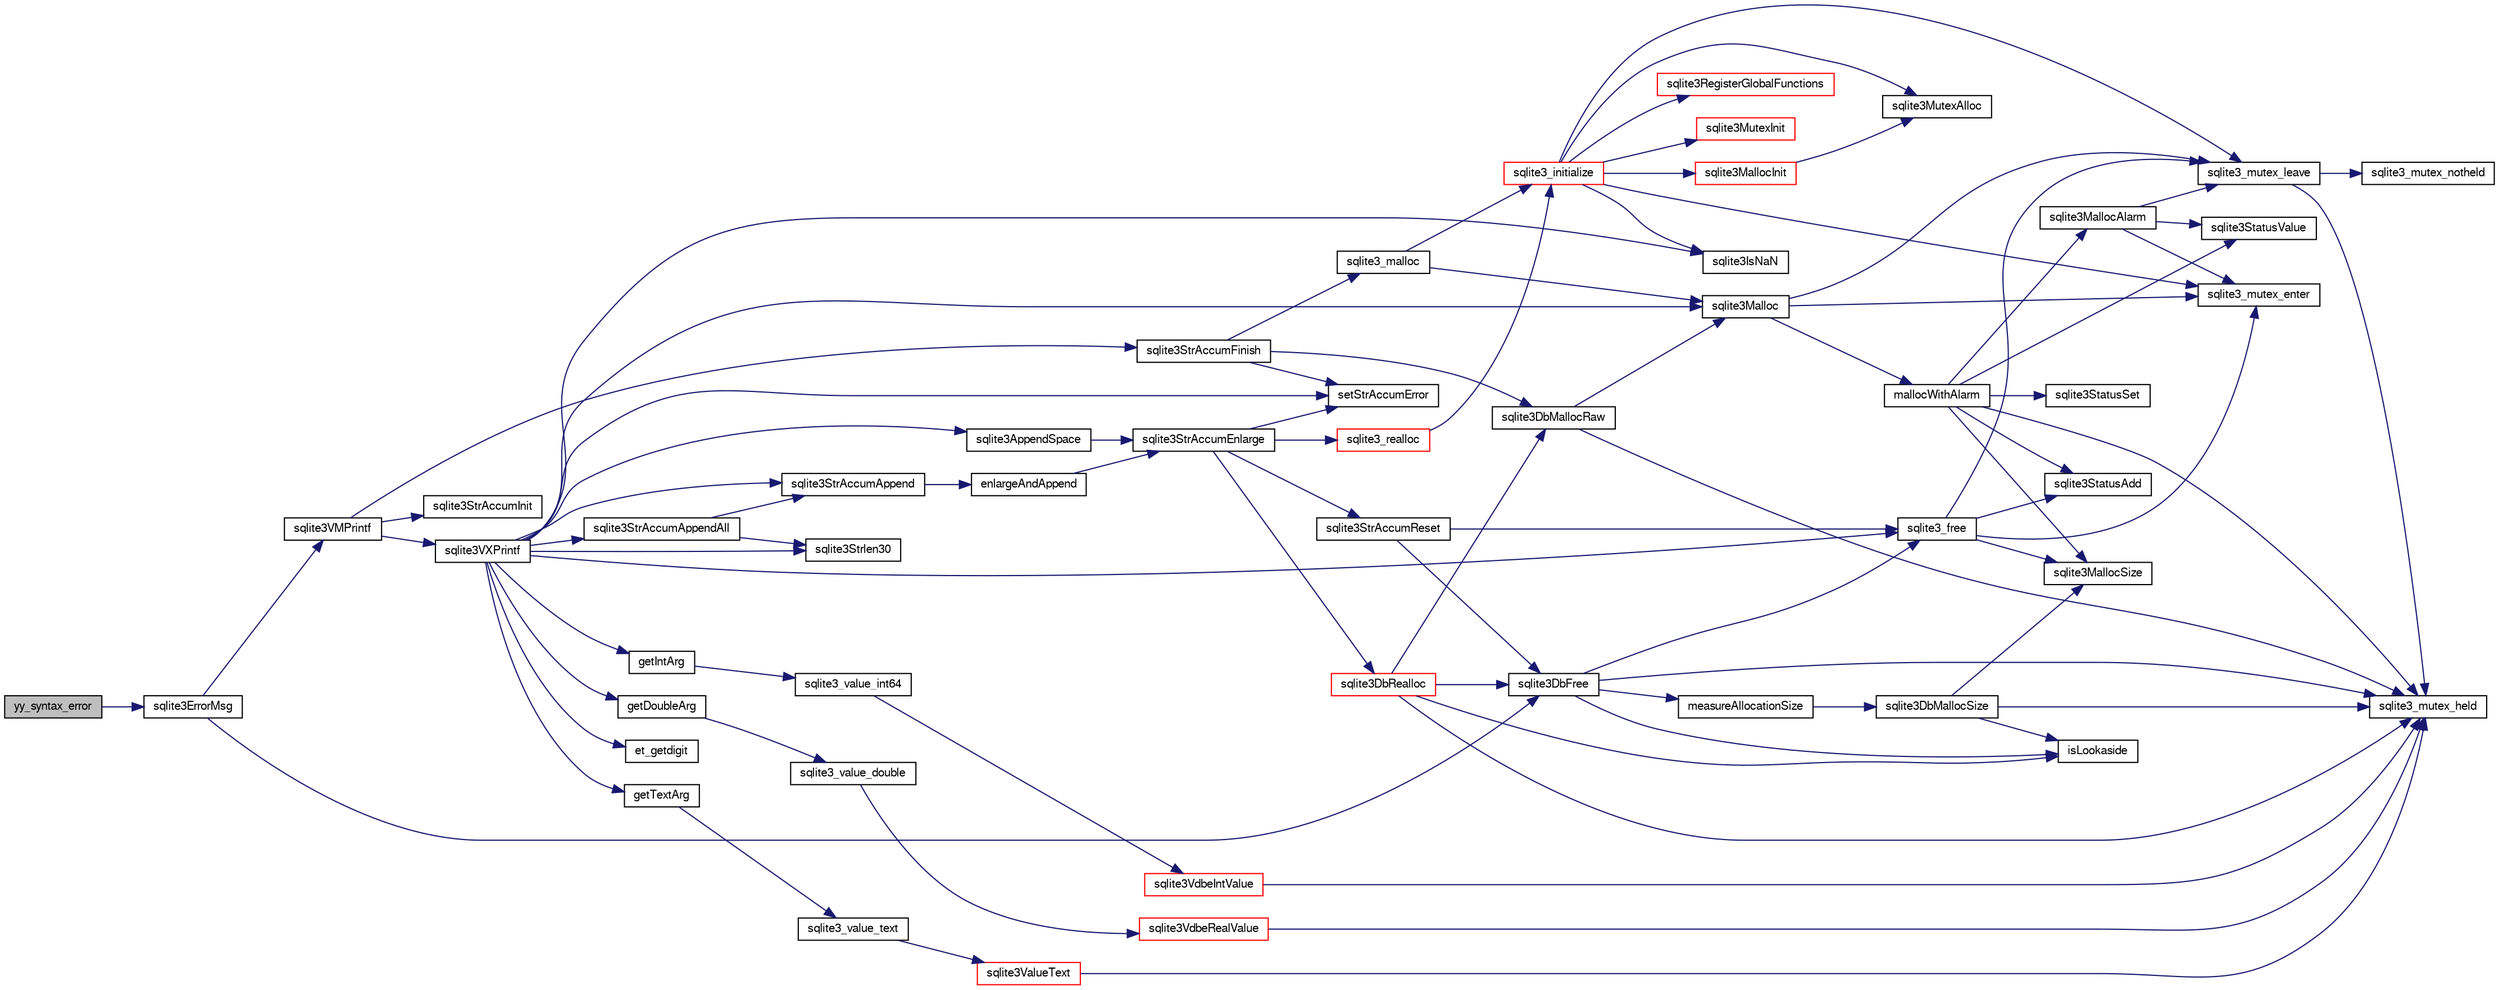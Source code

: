 digraph "yy_syntax_error"
{
  edge [fontname="FreeSans",fontsize="10",labelfontname="FreeSans",labelfontsize="10"];
  node [fontname="FreeSans",fontsize="10",shape=record];
  rankdir="LR";
  Node932743 [label="yy_syntax_error",height=0.2,width=0.4,color="black", fillcolor="grey75", style="filled", fontcolor="black"];
  Node932743 -> Node932744 [color="midnightblue",fontsize="10",style="solid",fontname="FreeSans"];
  Node932744 [label="sqlite3ErrorMsg",height=0.2,width=0.4,color="black", fillcolor="white", style="filled",URL="$sqlite3_8c.html#aee2798e173651adae0f9c85469f3457d"];
  Node932744 -> Node932745 [color="midnightblue",fontsize="10",style="solid",fontname="FreeSans"];
  Node932745 [label="sqlite3VMPrintf",height=0.2,width=0.4,color="black", fillcolor="white", style="filled",URL="$sqlite3_8c.html#a05535d0982ef06fbc2ee8195ebbae689"];
  Node932745 -> Node932746 [color="midnightblue",fontsize="10",style="solid",fontname="FreeSans"];
  Node932746 [label="sqlite3StrAccumInit",height=0.2,width=0.4,color="black", fillcolor="white", style="filled",URL="$sqlite3_8c.html#aabf95e113b9d54d519cd15a56215f560"];
  Node932745 -> Node932747 [color="midnightblue",fontsize="10",style="solid",fontname="FreeSans"];
  Node932747 [label="sqlite3VXPrintf",height=0.2,width=0.4,color="black", fillcolor="white", style="filled",URL="$sqlite3_8c.html#a63c25806c9bd4a2b76f9a0eb232c6bde"];
  Node932747 -> Node932748 [color="midnightblue",fontsize="10",style="solid",fontname="FreeSans"];
  Node932748 [label="sqlite3StrAccumAppend",height=0.2,width=0.4,color="black", fillcolor="white", style="filled",URL="$sqlite3_8c.html#a56664fa33def33c5a5245b623441d5e0"];
  Node932748 -> Node932749 [color="midnightblue",fontsize="10",style="solid",fontname="FreeSans"];
  Node932749 [label="enlargeAndAppend",height=0.2,width=0.4,color="black", fillcolor="white", style="filled",URL="$sqlite3_8c.html#a25b21e61dc0883d849890eaa8a18088a"];
  Node932749 -> Node932750 [color="midnightblue",fontsize="10",style="solid",fontname="FreeSans"];
  Node932750 [label="sqlite3StrAccumEnlarge",height=0.2,width=0.4,color="black", fillcolor="white", style="filled",URL="$sqlite3_8c.html#a38976500a97c69d65086eeccca82dd96"];
  Node932750 -> Node932751 [color="midnightblue",fontsize="10",style="solid",fontname="FreeSans"];
  Node932751 [label="setStrAccumError",height=0.2,width=0.4,color="black", fillcolor="white", style="filled",URL="$sqlite3_8c.html#a3dc479a1fc8ba1ab8edfe51f8a0b102c"];
  Node932750 -> Node932752 [color="midnightblue",fontsize="10",style="solid",fontname="FreeSans"];
  Node932752 [label="sqlite3StrAccumReset",height=0.2,width=0.4,color="black", fillcolor="white", style="filled",URL="$sqlite3_8c.html#ad7e70f4ec9d2fa3a63a371e2c7c555d8"];
  Node932752 -> Node932753 [color="midnightblue",fontsize="10",style="solid",fontname="FreeSans"];
  Node932753 [label="sqlite3DbFree",height=0.2,width=0.4,color="black", fillcolor="white", style="filled",URL="$sqlite3_8c.html#ac70ab821a6607b4a1b909582dc37a069"];
  Node932753 -> Node932754 [color="midnightblue",fontsize="10",style="solid",fontname="FreeSans"];
  Node932754 [label="sqlite3_mutex_held",height=0.2,width=0.4,color="black", fillcolor="white", style="filled",URL="$sqlite3_8c.html#acf77da68932b6bc163c5e68547ecc3e7"];
  Node932753 -> Node932755 [color="midnightblue",fontsize="10",style="solid",fontname="FreeSans"];
  Node932755 [label="measureAllocationSize",height=0.2,width=0.4,color="black", fillcolor="white", style="filled",URL="$sqlite3_8c.html#a45731e644a22fdb756e2b6337224217a"];
  Node932755 -> Node932756 [color="midnightblue",fontsize="10",style="solid",fontname="FreeSans"];
  Node932756 [label="sqlite3DbMallocSize",height=0.2,width=0.4,color="black", fillcolor="white", style="filled",URL="$sqlite3_8c.html#aa397e5a8a03495203a0767abf0a71f86"];
  Node932756 -> Node932757 [color="midnightblue",fontsize="10",style="solid",fontname="FreeSans"];
  Node932757 [label="sqlite3MallocSize",height=0.2,width=0.4,color="black", fillcolor="white", style="filled",URL="$sqlite3_8c.html#acf5d2a5f35270bafb050bd2def576955"];
  Node932756 -> Node932754 [color="midnightblue",fontsize="10",style="solid",fontname="FreeSans"];
  Node932756 -> Node932758 [color="midnightblue",fontsize="10",style="solid",fontname="FreeSans"];
  Node932758 [label="isLookaside",height=0.2,width=0.4,color="black", fillcolor="white", style="filled",URL="$sqlite3_8c.html#a770fa05ff9717b75e16f4d968a77b897"];
  Node932753 -> Node932758 [color="midnightblue",fontsize="10",style="solid",fontname="FreeSans"];
  Node932753 -> Node932759 [color="midnightblue",fontsize="10",style="solid",fontname="FreeSans"];
  Node932759 [label="sqlite3_free",height=0.2,width=0.4,color="black", fillcolor="white", style="filled",URL="$sqlite3_8c.html#a6552349e36a8a691af5487999ab09519"];
  Node932759 -> Node932760 [color="midnightblue",fontsize="10",style="solid",fontname="FreeSans"];
  Node932760 [label="sqlite3_mutex_enter",height=0.2,width=0.4,color="black", fillcolor="white", style="filled",URL="$sqlite3_8c.html#a1c12cde690bd89f104de5cbad12a6bf5"];
  Node932759 -> Node932761 [color="midnightblue",fontsize="10",style="solid",fontname="FreeSans"];
  Node932761 [label="sqlite3StatusAdd",height=0.2,width=0.4,color="black", fillcolor="white", style="filled",URL="$sqlite3_8c.html#afa029f93586aeab4cc85360905dae9cd"];
  Node932759 -> Node932757 [color="midnightblue",fontsize="10",style="solid",fontname="FreeSans"];
  Node932759 -> Node932762 [color="midnightblue",fontsize="10",style="solid",fontname="FreeSans"];
  Node932762 [label="sqlite3_mutex_leave",height=0.2,width=0.4,color="black", fillcolor="white", style="filled",URL="$sqlite3_8c.html#a5838d235601dbd3c1fa993555c6bcc93"];
  Node932762 -> Node932754 [color="midnightblue",fontsize="10",style="solid",fontname="FreeSans"];
  Node932762 -> Node932763 [color="midnightblue",fontsize="10",style="solid",fontname="FreeSans"];
  Node932763 [label="sqlite3_mutex_notheld",height=0.2,width=0.4,color="black", fillcolor="white", style="filled",URL="$sqlite3_8c.html#a83967c837c1c000d3b5adcfaa688f5dc"];
  Node932752 -> Node932759 [color="midnightblue",fontsize="10",style="solid",fontname="FreeSans"];
  Node932750 -> Node932764 [color="midnightblue",fontsize="10",style="solid",fontname="FreeSans"];
  Node932764 [label="sqlite3DbRealloc",height=0.2,width=0.4,color="red", fillcolor="white", style="filled",URL="$sqlite3_8c.html#ae028f4902a9d29bcaf310ff289ee87dc"];
  Node932764 -> Node932754 [color="midnightblue",fontsize="10",style="solid",fontname="FreeSans"];
  Node932764 -> Node932765 [color="midnightblue",fontsize="10",style="solid",fontname="FreeSans"];
  Node932765 [label="sqlite3DbMallocRaw",height=0.2,width=0.4,color="black", fillcolor="white", style="filled",URL="$sqlite3_8c.html#abbe8be0cf7175e11ddc3e2218fad924e"];
  Node932765 -> Node932754 [color="midnightblue",fontsize="10",style="solid",fontname="FreeSans"];
  Node932765 -> Node932766 [color="midnightblue",fontsize="10",style="solid",fontname="FreeSans"];
  Node932766 [label="sqlite3Malloc",height=0.2,width=0.4,color="black", fillcolor="white", style="filled",URL="$sqlite3_8c.html#a361a2eaa846b1885f123abe46f5d8b2b"];
  Node932766 -> Node932760 [color="midnightblue",fontsize="10",style="solid",fontname="FreeSans"];
  Node932766 -> Node932767 [color="midnightblue",fontsize="10",style="solid",fontname="FreeSans"];
  Node932767 [label="mallocWithAlarm",height=0.2,width=0.4,color="black", fillcolor="white", style="filled",URL="$sqlite3_8c.html#ab070d5cf8e48ec8a6a43cf025d48598b"];
  Node932767 -> Node932754 [color="midnightblue",fontsize="10",style="solid",fontname="FreeSans"];
  Node932767 -> Node932768 [color="midnightblue",fontsize="10",style="solid",fontname="FreeSans"];
  Node932768 [label="sqlite3StatusSet",height=0.2,width=0.4,color="black", fillcolor="white", style="filled",URL="$sqlite3_8c.html#afec7586c01fcb5ea17dc9d7725a589d9"];
  Node932767 -> Node932769 [color="midnightblue",fontsize="10",style="solid",fontname="FreeSans"];
  Node932769 [label="sqlite3StatusValue",height=0.2,width=0.4,color="black", fillcolor="white", style="filled",URL="$sqlite3_8c.html#a30b8ac296c6e200c1fa57708d52c6ef6"];
  Node932767 -> Node932770 [color="midnightblue",fontsize="10",style="solid",fontname="FreeSans"];
  Node932770 [label="sqlite3MallocAlarm",height=0.2,width=0.4,color="black", fillcolor="white", style="filled",URL="$sqlite3_8c.html#ada66988e8471d1198f3219c062377508"];
  Node932770 -> Node932769 [color="midnightblue",fontsize="10",style="solid",fontname="FreeSans"];
  Node932770 -> Node932762 [color="midnightblue",fontsize="10",style="solid",fontname="FreeSans"];
  Node932770 -> Node932760 [color="midnightblue",fontsize="10",style="solid",fontname="FreeSans"];
  Node932767 -> Node932757 [color="midnightblue",fontsize="10",style="solid",fontname="FreeSans"];
  Node932767 -> Node932761 [color="midnightblue",fontsize="10",style="solid",fontname="FreeSans"];
  Node932766 -> Node932762 [color="midnightblue",fontsize="10",style="solid",fontname="FreeSans"];
  Node932764 -> Node932758 [color="midnightblue",fontsize="10",style="solid",fontname="FreeSans"];
  Node932764 -> Node932753 [color="midnightblue",fontsize="10",style="solid",fontname="FreeSans"];
  Node932750 -> Node932947 [color="midnightblue",fontsize="10",style="solid",fontname="FreeSans"];
  Node932947 [label="sqlite3_realloc",height=0.2,width=0.4,color="red", fillcolor="white", style="filled",URL="$sqlite3_8c.html#a822d9e42f6ab4b2ec803f311aeb9618d"];
  Node932947 -> Node932772 [color="midnightblue",fontsize="10",style="solid",fontname="FreeSans"];
  Node932772 [label="sqlite3_initialize",height=0.2,width=0.4,color="red", fillcolor="white", style="filled",URL="$sqlite3_8c.html#ab0c0ee2d5d4cf8b28e9572296a8861df"];
  Node932772 -> Node932773 [color="midnightblue",fontsize="10",style="solid",fontname="FreeSans"];
  Node932773 [label="sqlite3MutexInit",height=0.2,width=0.4,color="red", fillcolor="white", style="filled",URL="$sqlite3_8c.html#a7906afcdd1cdb3d0007eb932398a1158"];
  Node932772 -> Node932791 [color="midnightblue",fontsize="10",style="solid",fontname="FreeSans"];
  Node932791 [label="sqlite3MutexAlloc",height=0.2,width=0.4,color="black", fillcolor="white", style="filled",URL="$sqlite3_8c.html#a0e3f432ee581f6876b590e7ad7e84e19"];
  Node932772 -> Node932760 [color="midnightblue",fontsize="10",style="solid",fontname="FreeSans"];
  Node932772 -> Node932792 [color="midnightblue",fontsize="10",style="solid",fontname="FreeSans"];
  Node932792 [label="sqlite3MallocInit",height=0.2,width=0.4,color="red", fillcolor="white", style="filled",URL="$sqlite3_8c.html#a9e06f9e7cad0d83ce80ab493c9533552"];
  Node932792 -> Node932791 [color="midnightblue",fontsize="10",style="solid",fontname="FreeSans"];
  Node932772 -> Node932762 [color="midnightblue",fontsize="10",style="solid",fontname="FreeSans"];
  Node932772 -> Node932835 [color="midnightblue",fontsize="10",style="solid",fontname="FreeSans"];
  Node932835 [label="sqlite3RegisterGlobalFunctions",height=0.2,width=0.4,color="red", fillcolor="white", style="filled",URL="$sqlite3_8c.html#a9f75bd111010f29e1b8d74344473c4ec"];
  Node932772 -> Node932915 [color="midnightblue",fontsize="10",style="solid",fontname="FreeSans"];
  Node932915 [label="sqlite3IsNaN",height=0.2,width=0.4,color="black", fillcolor="white", style="filled",URL="$sqlite3_8c.html#aed4d78203877c3486765ccbc7feebb50"];
  Node932747 -> Node933021 [color="midnightblue",fontsize="10",style="solid",fontname="FreeSans"];
  Node933021 [label="getIntArg",height=0.2,width=0.4,color="black", fillcolor="white", style="filled",URL="$sqlite3_8c.html#abff258963dbd9205fb299851a64c67be"];
  Node933021 -> Node932906 [color="midnightblue",fontsize="10",style="solid",fontname="FreeSans"];
  Node932906 [label="sqlite3_value_int64",height=0.2,width=0.4,color="black", fillcolor="white", style="filled",URL="$sqlite3_8c.html#ab38d8627f4750672e72712df0b709e0d"];
  Node932906 -> Node932894 [color="midnightblue",fontsize="10",style="solid",fontname="FreeSans"];
  Node932894 [label="sqlite3VdbeIntValue",height=0.2,width=0.4,color="red", fillcolor="white", style="filled",URL="$sqlite3_8c.html#a3dc28e3bfdbecf81633c3697a3aacd45"];
  Node932894 -> Node932754 [color="midnightblue",fontsize="10",style="solid",fontname="FreeSans"];
  Node932747 -> Node932766 [color="midnightblue",fontsize="10",style="solid",fontname="FreeSans"];
  Node932747 -> Node932751 [color="midnightblue",fontsize="10",style="solid",fontname="FreeSans"];
  Node932747 -> Node933022 [color="midnightblue",fontsize="10",style="solid",fontname="FreeSans"];
  Node933022 [label="getDoubleArg",height=0.2,width=0.4,color="black", fillcolor="white", style="filled",URL="$sqlite3_8c.html#a1cf25120072c85bd261983b24c12c3d9"];
  Node933022 -> Node932910 [color="midnightblue",fontsize="10",style="solid",fontname="FreeSans"];
  Node932910 [label="sqlite3_value_double",height=0.2,width=0.4,color="black", fillcolor="white", style="filled",URL="$sqlite3_8c.html#a3e50c1a2dd484a8b6911c9d163816b88"];
  Node932910 -> Node932911 [color="midnightblue",fontsize="10",style="solid",fontname="FreeSans"];
  Node932911 [label="sqlite3VdbeRealValue",height=0.2,width=0.4,color="red", fillcolor="white", style="filled",URL="$sqlite3_8c.html#a5bf943a4f9a5516911b3bc610e3d64e0"];
  Node932911 -> Node932754 [color="midnightblue",fontsize="10",style="solid",fontname="FreeSans"];
  Node932747 -> Node932915 [color="midnightblue",fontsize="10",style="solid",fontname="FreeSans"];
  Node932747 -> Node932833 [color="midnightblue",fontsize="10",style="solid",fontname="FreeSans"];
  Node932833 [label="sqlite3Strlen30",height=0.2,width=0.4,color="black", fillcolor="white", style="filled",URL="$sqlite3_8c.html#a3dcd80ba41f1a308193dee74857b62a7"];
  Node932747 -> Node933023 [color="midnightblue",fontsize="10",style="solid",fontname="FreeSans"];
  Node933023 [label="et_getdigit",height=0.2,width=0.4,color="black", fillcolor="white", style="filled",URL="$sqlite3_8c.html#a40c5a308749ad07cc2397a53e081bff0"];
  Node932747 -> Node933024 [color="midnightblue",fontsize="10",style="solid",fontname="FreeSans"];
  Node933024 [label="getTextArg",height=0.2,width=0.4,color="black", fillcolor="white", style="filled",URL="$sqlite3_8c.html#afbb41850423ef20071cefaab0431e04d"];
  Node933024 -> Node932838 [color="midnightblue",fontsize="10",style="solid",fontname="FreeSans"];
  Node932838 [label="sqlite3_value_text",height=0.2,width=0.4,color="black", fillcolor="white", style="filled",URL="$sqlite3_8c.html#aef2ace3239e6dd59c74110faa70f8171"];
  Node932838 -> Node932839 [color="midnightblue",fontsize="10",style="solid",fontname="FreeSans"];
  Node932839 [label="sqlite3ValueText",height=0.2,width=0.4,color="red", fillcolor="white", style="filled",URL="$sqlite3_8c.html#ad567a94e52d1adf81f4857fdba00a59b"];
  Node932839 -> Node932754 [color="midnightblue",fontsize="10",style="solid",fontname="FreeSans"];
  Node932747 -> Node933025 [color="midnightblue",fontsize="10",style="solid",fontname="FreeSans"];
  Node933025 [label="sqlite3StrAccumAppendAll",height=0.2,width=0.4,color="black", fillcolor="white", style="filled",URL="$sqlite3_8c.html#acaf8f3e4f99a3c3a4a77e9c987547289"];
  Node933025 -> Node932748 [color="midnightblue",fontsize="10",style="solid",fontname="FreeSans"];
  Node933025 -> Node932833 [color="midnightblue",fontsize="10",style="solid",fontname="FreeSans"];
  Node932747 -> Node933026 [color="midnightblue",fontsize="10",style="solid",fontname="FreeSans"];
  Node933026 [label="sqlite3AppendSpace",height=0.2,width=0.4,color="black", fillcolor="white", style="filled",URL="$sqlite3_8c.html#aefd38a5afc0020d4a93855c3ee7c63a8"];
  Node933026 -> Node932750 [color="midnightblue",fontsize="10",style="solid",fontname="FreeSans"];
  Node932747 -> Node932759 [color="midnightblue",fontsize="10",style="solid",fontname="FreeSans"];
  Node932745 -> Node932797 [color="midnightblue",fontsize="10",style="solid",fontname="FreeSans"];
  Node932797 [label="sqlite3StrAccumFinish",height=0.2,width=0.4,color="black", fillcolor="white", style="filled",URL="$sqlite3_8c.html#adb7f26b10ac1b847db6f000ef4c2e2ba"];
  Node932797 -> Node932765 [color="midnightblue",fontsize="10",style="solid",fontname="FreeSans"];
  Node932797 -> Node932798 [color="midnightblue",fontsize="10",style="solid",fontname="FreeSans"];
  Node932798 [label="sqlite3_malloc",height=0.2,width=0.4,color="black", fillcolor="white", style="filled",URL="$sqlite3_8c.html#ac79dba55fc32b6a840cf5a9769bce7cd"];
  Node932798 -> Node932772 [color="midnightblue",fontsize="10",style="solid",fontname="FreeSans"];
  Node932798 -> Node932766 [color="midnightblue",fontsize="10",style="solid",fontname="FreeSans"];
  Node932797 -> Node932751 [color="midnightblue",fontsize="10",style="solid",fontname="FreeSans"];
  Node932744 -> Node932753 [color="midnightblue",fontsize="10",style="solid",fontname="FreeSans"];
}
